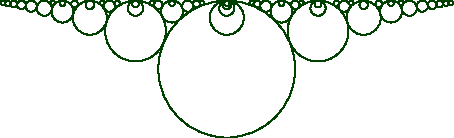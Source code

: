 size(8cm);
int p;
int q;
real r;
pair c;
path C;
for(q = 1; q < 12; ++q){
  for(p = 1; p < q; ++p){
    r = 1/(2*q^2);
    c = (p/q,-r);
    C = circle(c,r);
    draw(C,darkgreen);
  }
}